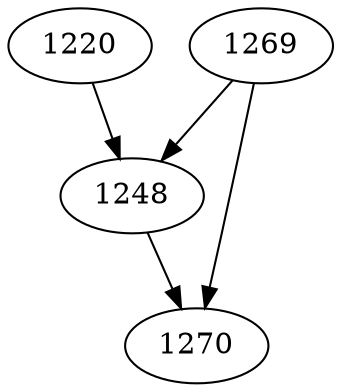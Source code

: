 strict digraph  {
1248;
1220;
1269;
1270;
1248 -> 1270;
1220 -> 1248;
1269 -> 1248;
1269 -> 1270;
}
